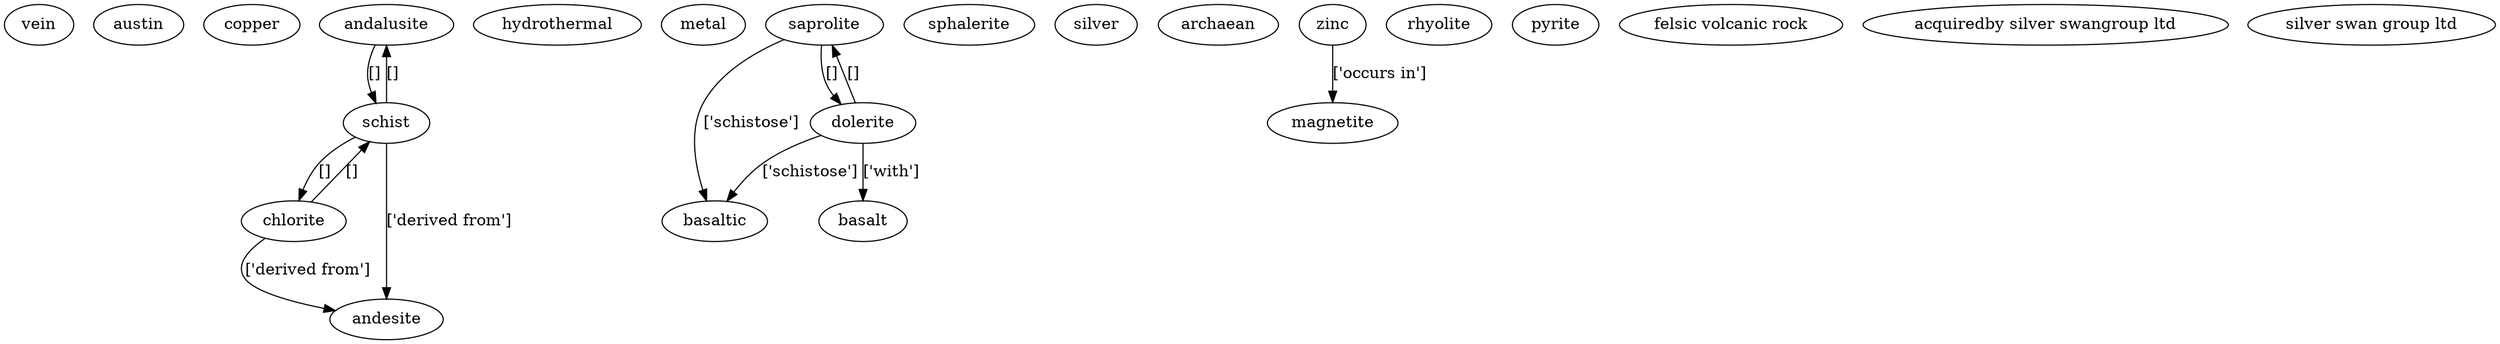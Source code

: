 strict digraph "ProcessGraph" {
vein [group=ROCK];
austin [group=LOCATION];
copper [group=MINERAL];
andalusite [group=MINERAL];
hydrothermal [group=ROCK];
metal [group=ROCK];
saprolite [group=ROCK];
basaltic [group=ROCK];
dolerite [group=ROCK];
sphalerite [group=MINERAL];
silver [group=MINERAL];
chlorite [group=MINERAL];
andesite [group=ROCK];
schist [group=ROCK];
archaean [group=TIMESCALE];
basalt [group=ROCK];
zinc [group=MINERAL];
magnetite [group=MINERAL];
rhyolite [group=ROCK];
pyrite [group=MINERAL];
"felsic volcanic rock" [group=ROCK];
"acquiredby silver swangroup ltd" [group=ORG];
"silver swan group ltd" [group=ORG];
andalusite -> schist  [label="[]"];
saprolite -> basaltic  [label="['schistose']"];
saprolite -> dolerite  [label="[]"];
dolerite -> basaltic  [label="['schistose']"];
dolerite -> saprolite  [label="[]"];
dolerite -> basalt  [label="['with']"];
chlorite -> andesite  [label="['derived from']"];
chlorite -> schist  [label="[]"];
schist -> andesite  [label="['derived from']"];
schist -> chlorite  [label="[]"];
schist -> andalusite  [label="[]"];
zinc -> magnetite  [label="['occurs in']"];
}
